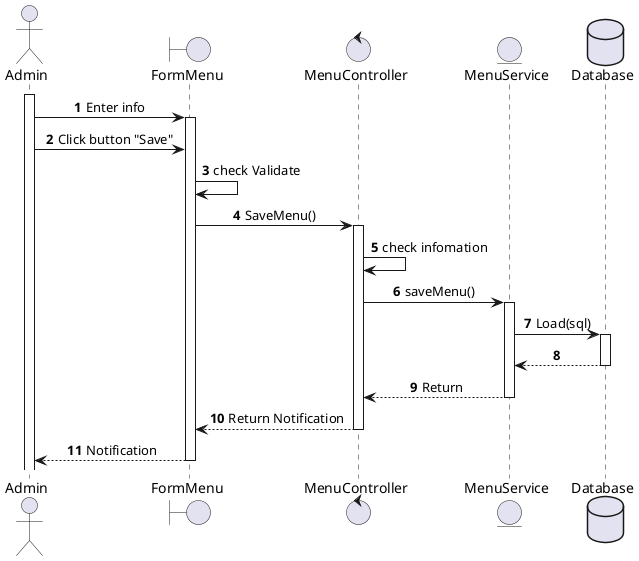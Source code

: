 @startuml sequence_sample
skinparam SequenceMessageAlignment center
actor Admin
boundary FormMenu as Foo
control MenuController as Foo1
entity MenuService as Foo2
' participant Database as Foo3
database Database as Foo3
Admin ++
autonumber 1
Admin -> Foo ++: Enter info
Admin -> Foo : Click button "Save"
Foo -> Foo : check Validate
Foo -> Foo1 ++: SaveMenu()
Foo1 -> Foo1 : check infomation
Foo1 -> Foo2 ++: saveMenu()
Foo2 -> Foo3 ++: Load(sql)
Foo3  --> Foo2 --:
Foo2 --> Foo1 --: Return
Foo1 --> Foo --: Return Notification
Foo --> Admin --: Notification
@enduml